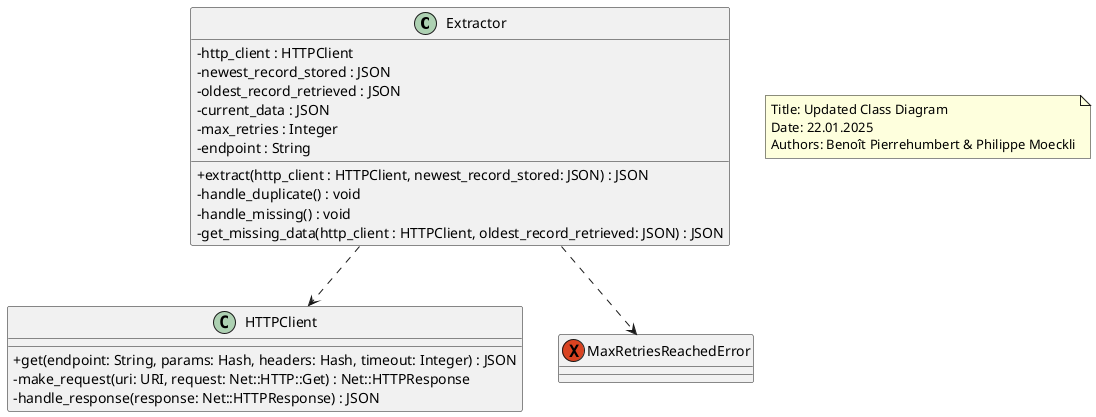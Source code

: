 @startuml

skinparam classAttributeIconSize 0

class Extractor {
  - http_client : HTTPClient
  - newest_record_stored : JSON
  - oldest_record_retrieved : JSON
  - current_data : JSON
  - max_retries : Integer
  - endpoint : String
  + extract(http_client : HTTPClient, newest_record_stored: JSON) : JSON
  - handle_duplicate() : void
  - handle_missing() : void
  - get_missing_data(http_client : HTTPClient, oldest_record_retrieved: JSON) : JSON
}

class HTTPClient {
  + get(endpoint: String, params: Hash, headers: Hash, timeout: Integer) : JSON
  - make_request(uri: URI, request: Net::HTTP::Get) : Net::HTTPResponse
  - handle_response(response: Net::HTTPResponse) : JSON
}

Exception MaxRetriesReachedError {}

Extractor ..> HTTPClient
Extractor ..> MaxRetriesReachedError

note as N1
  Title: Updated Class Diagram
  Date: 22.01.2025
  Authors: Benoît Pierrehumbert & Philippe Moeckli
end note

@enduml
